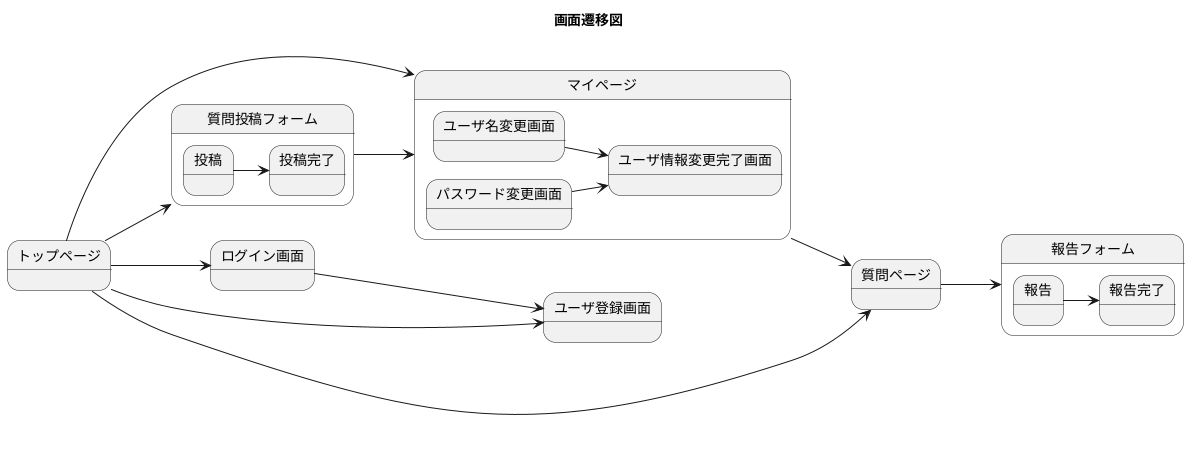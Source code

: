




@startuml
left to right direction
title 画面遷移図

state トップページ {
}

state マイページ {
    ユーザ名変更画面 -down-> ユーザ情報変更完了画面
    パスワード変更画面 -down-> ユーザ情報変更完了画面
}

state 質問投稿フォーム {
    投稿 -down-> 投稿完了
}

state 報告フォーム {
    報告 -down-> 報告完了
}

トップページ -down-> マイページ
トップページ -down-> ログイン画面
トップページ -down-> 質問投稿フォーム
トップページ -down-> 質問ページ
トップページ -down-> ユーザ登録画面

マイページ -down-> 質問ページ

ログイン画面 -down-> ユーザ登録画面

質問投稿フォーム -down-> マイページ

質問ページ -down-> 報告フォーム


@enduml